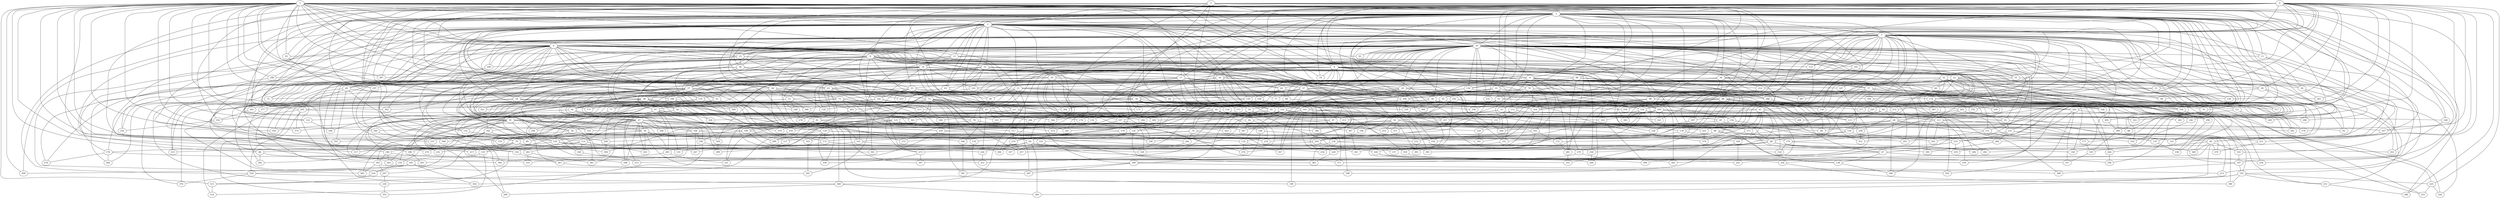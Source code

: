 strict graph "barabasi_albert_graph(400,3)" {
0;
1;
2;
3;
4;
5;
6;
7;
8;
9;
10;
11;
12;
13;
14;
15;
16;
17;
18;
19;
20;
21;
22;
23;
24;
25;
26;
27;
28;
29;
30;
31;
32;
33;
34;
35;
36;
37;
38;
39;
40;
41;
42;
43;
44;
45;
46;
47;
48;
49;
50;
51;
52;
53;
54;
55;
56;
57;
58;
59;
60;
61;
62;
63;
64;
65;
66;
67;
68;
69;
70;
71;
72;
73;
74;
75;
76;
77;
78;
79;
80;
81;
82;
83;
84;
85;
86;
87;
88;
89;
90;
91;
92;
93;
94;
95;
96;
97;
98;
99;
100;
101;
102;
103;
104;
105;
106;
107;
108;
109;
110;
111;
112;
113;
114;
115;
116;
117;
118;
119;
120;
121;
122;
123;
124;
125;
126;
127;
128;
129;
130;
131;
132;
133;
134;
135;
136;
137;
138;
139;
140;
141;
142;
143;
144;
145;
146;
147;
148;
149;
150;
151;
152;
153;
154;
155;
156;
157;
158;
159;
160;
161;
162;
163;
164;
165;
166;
167;
168;
169;
170;
171;
172;
173;
174;
175;
176;
177;
178;
179;
180;
181;
182;
183;
184;
185;
186;
187;
188;
189;
190;
191;
192;
193;
194;
195;
196;
197;
198;
199;
200;
201;
202;
203;
204;
205;
206;
207;
208;
209;
210;
211;
212;
213;
214;
215;
216;
217;
218;
219;
220;
221;
222;
223;
224;
225;
226;
227;
228;
229;
230;
231;
232;
233;
234;
235;
236;
237;
238;
239;
240;
241;
242;
243;
244;
245;
246;
247;
248;
249;
250;
251;
252;
253;
254;
255;
256;
257;
258;
259;
260;
261;
262;
263;
264;
265;
266;
267;
268;
269;
270;
271;
272;
273;
274;
275;
276;
277;
278;
279;
280;
281;
282;
283;
284;
285;
286;
287;
288;
289;
290;
291;
292;
293;
294;
295;
296;
297;
298;
299;
300;
301;
302;
303;
304;
305;
306;
307;
308;
309;
310;
311;
312;
313;
314;
315;
316;
317;
318;
319;
320;
321;
322;
323;
324;
325;
326;
327;
328;
329;
330;
331;
332;
333;
334;
335;
336;
337;
338;
339;
340;
341;
342;
343;
344;
345;
346;
347;
348;
349;
350;
351;
352;
353;
354;
355;
356;
357;
358;
359;
360;
361;
362;
363;
364;
365;
366;
367;
368;
369;
370;
371;
372;
373;
374;
375;
376;
377;
378;
379;
380;
381;
382;
383;
384;
385;
386;
387;
388;
389;
390;
391;
392;
393;
394;
395;
396;
397;
398;
399;
0 -- 3  [is_available=True, prob="0.242141002733"];
0 -- 4  [is_available=True, prob="0.418978652506"];
0 -- 261  [is_available=True, prob="0.223841507406"];
0 -- 6  [is_available=True, prob="0.850738218571"];
0 -- 7  [is_available=True, prob="1.0"];
0 -- 396  [is_available=True, prob="0.635511883139"];
0 -- 146  [is_available=True, prob="0.441374395452"];
0 -- 259  [is_available=True, prob="0.803930631955"];
0 -- 21  [is_available=True, prob="0.0727566080976"];
0 -- 22  [is_available=True, prob="1.0"];
0 -- 33  [is_available=True, prob="1.0"];
0 -- 167  [is_available=True, prob="0.365658066164"];
0 -- 40  [is_available=True, prob="0.746948727767"];
0 -- 297  [is_available=True, prob="0.820365213931"];
0 -- 45  [is_available=True, prob="0.685344961736"];
0 -- 54  [is_available=True, prob="1.0"];
0 -- 58  [is_available=True, prob="0.569425075282"];
0 -- 197  [is_available=True, prob="0.438122305555"];
0 -- 92  [is_available=True, prob="0.292134219117"];
0 -- 351  [is_available=True, prob="1.0"];
0 -- 225  [is_available=True, prob="0.773030067661"];
0 -- 229  [is_available=True, prob="0.459025944605"];
0 -- 230  [is_available=True, prob="0.38133621386"];
0 -- 231  [is_available=True, prob="0.5080223203"];
0 -- 368  [is_available=True, prob="0.0228756069306"];
0 -- 241  [is_available=True, prob="0.17309269711"];
0 -- 115  [is_available=True, prob="1.0"];
0 -- 116  [is_available=True, prob="0.944402755809"];
0 -- 378  [is_available=True, prob="1.0"];
0 -- 380  [is_available=True, prob="0.892021877928"];
0 -- 126  [is_available=True, prob="1.0"];
0 -- 383  [is_available=True, prob="1.0"];
1 -- 3  [is_available=True, prob="1.0"];
1 -- 4  [is_available=True, prob="0.709051399384"];
1 -- 5  [is_available=True, prob="0.525325573797"];
1 -- 6  [is_available=True, prob="1.0"];
1 -- 391  [is_available=True, prob="1.0"];
1 -- 8  [is_available=True, prob="0.923236030581"];
1 -- 9  [is_available=True, prob="1.0"];
1 -- 139  [is_available=True, prob="0.660391490108"];
1 -- 12  [is_available=True, prob="0.374215274235"];
1 -- 260  [is_available=True, prob="1.0"];
1 -- 17  [is_available=True, prob="0.679750573348"];
1 -- 275  [is_available=True, prob="0.0386351271783"];
1 -- 148  [is_available=True, prob="1.0"];
1 -- 23  [is_available=True, prob="1.0"];
1 -- 24  [is_available=True, prob="1.0"];
1 -- 25  [is_available=True, prob="0.930777227237"];
1 -- 26  [is_available=True, prob="0.441909926695"];
1 -- 156  [is_available=True, prob="0.0940378553278"];
1 -- 31  [is_available=True, prob="0.0467803269726"];
1 -- 36  [is_available=True, prob="0.208032547383"];
1 -- 165  [is_available=True, prob="0.787265652619"];
1 -- 38  [is_available=True, prob="0.661517442858"];
1 -- 297  [is_available=True, prob="1.0"];
1 -- 300  [is_available=True, prob="0.901459113601"];
1 -- 304  [is_available=True, prob="0.928527862563"];
1 -- 305  [is_available=True, prob="0.857023216484"];
1 -- 180  [is_available=True, prob="0.134036837008"];
1 -- 313  [is_available=True, prob="1.0"];
1 -- 188  [is_available=True, prob="0.567251696219"];
1 -- 63  [is_available=True, prob="1.0"];
1 -- 396  [is_available=True, prob="0.471043536424"];
1 -- 75  [is_available=True, prob="0.249602928735"];
1 -- 397  [is_available=True, prob="1.0"];
1 -- 209  [is_available=True, prob="1.0"];
1 -- 84  [is_available=True, prob="0.313904215671"];
1 -- 217  [is_available=True, prob="0.510121577925"];
1 -- 91  [is_available=True, prob="0.359235218327"];
1 -- 93  [is_available=True, prob="0.50401796356"];
1 -- 362  [is_available=True, prob="1.0"];
1 -- 239  [is_available=True, prob="1.0"];
1 -- 240  [is_available=True, prob="1.0"];
1 -- 246  [is_available=True, prob="0.809441610889"];
1 -- 375  [is_available=True, prob="1.0"];
1 -- 122  [is_available=True, prob="0.361779138231"];
1 -- 380  [is_available=True, prob="0.834767031455"];
2 -- 98  [is_available=True, prob="0.317987460264"];
2 -- 3  [is_available=True, prob="0.50777635661"];
2 -- 5  [is_available=True, prob="1.0"];
2 -- 73  [is_available=True, prob="0.765193525819"];
2 -- 10  [is_available=True, prob="1.0"];
2 -- 332  [is_available=True, prob="0.546938503809"];
2 -- 173  [is_available=True, prob="1.0"];
2 -- 46  [is_available=True, prob="0.917424763184"];
2 -- 237  [is_available=True, prob="0.625455570653"];
2 -- 117  [is_available=True, prob="0.359011790171"];
2 -- 349  [is_available=True, prob="1.0"];
2 -- 93  [is_available=True, prob="1.0"];
2 -- 318  [is_available=True, prob="0.577467014607"];
2 -- 69  [is_available=True, prob="0.798463206978"];
3 -- 4  [is_available=True, prob="0.552697695404"];
3 -- 5  [is_available=True, prob="0.982005737667"];
3 -- 7  [is_available=True, prob="1.0"];
3 -- 8  [is_available=True, prob="0.913554901946"];
3 -- 137  [is_available=True, prob="1.0"];
3 -- 10  [is_available=True, prob="0.953776461974"];
3 -- 11  [is_available=True, prob="0.29826414969"];
3 -- 258  [is_available=True, prob="0.137564169433"];
3 -- 256  [is_available=True, prob="0.0834999429051"];
3 -- 17  [is_available=True, prob="0.826414549076"];
3 -- 19  [is_available=True, prob="0.000631910551147"];
3 -- 20  [is_available=True, prob="0.952760160136"];
3 -- 21  [is_available=True, prob="0.517308980847"];
3 -- 25  [is_available=True, prob="0.255225526421"];
3 -- 133  [is_available=True, prob="0.0699672702124"];
3 -- 32  [is_available=True, prob="1.0"];
3 -- 33  [is_available=True, prob="0.873209113059"];
3 -- 34  [is_available=True, prob="0.33238801933"];
3 -- 36  [is_available=True, prob="0.241615124391"];
3 -- 295  [is_available=True, prob="1.0"];
3 -- 39  [is_available=True, prob="0.970852504709"];
3 -- 129  [is_available=True, prob="0.673364280864"];
3 -- 43  [is_available=True, prob="0.379830151197"];
3 -- 48  [is_available=True, prob="0.594534985312"];
3 -- 128  [is_available=True, prob="1.0"];
3 -- 52  [is_available=True, prob="1.0"];
3 -- 53  [is_available=True, prob="0.831305622691"];
3 -- 185  [is_available=True, prob="1.0"];
3 -- 59  [is_available=True, prob="0.125299982271"];
3 -- 189  [is_available=True, prob="0.925135305501"];
3 -- 394  [is_available=True, prob="0.894407243764"];
3 -- 191  [is_available=True, prob="0.633199641622"];
3 -- 195  [is_available=True, prob="0.387209433954"];
3 -- 70  [is_available=True, prob="0.332080768219"];
3 -- 330  [is_available=True, prob="0.661426019318"];
3 -- 205  [is_available=True, prob="0.958325980281"];
3 -- 78  [is_available=True, prob="0.463811478049"];
3 -- 209  [is_available=True, prob="1.0"];
3 -- 210  [is_available=True, prob="0.586697826543"];
3 -- 249  [is_available=True, prob="0.109993297019"];
3 -- 96  [is_available=True, prob="0.722155204997"];
3 -- 101  [is_available=True, prob="0.706142967362"];
3 -- 358  [is_available=True, prob="0.874587485706"];
3 -- 234  [is_available=True, prob="1.0"];
3 -- 167  [is_available=True, prob="0.136745929333"];
3 -- 365  [is_available=True, prob="0.586466034162"];
3 -- 239  [is_available=True, prob="0.347594412392"];
3 -- 147  [is_available=True, prob="0.369314420938"];
3 -- 372  [is_available=True, prob="0.0540737040724"];
3 -- 245  [is_available=True, prob="0.963833857471"];
3 -- 120  [is_available=True, prob="0.564335047032"];
3 -- 148  [is_available=True, prob="1.0"];
3 -- 122  [is_available=True, prob="0.403042589242"];
4 -- 290  [is_available=True, prob="1.0"];
4 -- 100  [is_available=True, prob="0.882494989782"];
4 -- 70  [is_available=True, prob="0.50500705833"];
4 -- 71  [is_available=True, prob="0.248473726653"];
4 -- 64  [is_available=True, prob="1.0"];
4 -- 9  [is_available=True, prob="1.0"];
4 -- 331  [is_available=True, prob="1.0"];
4 -- 111  [is_available=True, prob="0.890012131214"];
4 -- 49  [is_available=True, prob="0.491516587984"];
4 -- 19  [is_available=True, prob="1.0"];
4 -- 158  [is_available=True, prob="1.0"];
4 -- 55  [is_available=True, prob="0.552855501091"];
4 -- 56  [is_available=True, prob="0.729977476086"];
4 -- 104  [is_available=True, prob="1.0"];
4 -- 168  [is_available=True, prob="1.0"];
4 -- 281  [is_available=True, prob="0.0222792677426"];
4 -- 137  [is_available=True, prob="0.911550362263"];
4 -- 309  [is_available=True, prob="0.864750319284"];
5 -- 6  [is_available=True, prob="0.195057139085"];
5 -- 7  [is_available=True, prob="0.790505814339"];
5 -- 8  [is_available=True, prob="0.296392099084"];
5 -- 9  [is_available=True, prob="0.91724338353"];
5 -- 11  [is_available=True, prob="0.544417773148"];
5 -- 12  [is_available=True, prob="0.499594684103"];
5 -- 13  [is_available=True, prob="0.524660355753"];
5 -- 14  [is_available=True, prob="0.0999548712443"];
5 -- 15  [is_available=True, prob="1.0"];
5 -- 16  [is_available=True, prob="0.0507277993871"];
5 -- 18  [is_available=True, prob="0.0532578109523"];
5 -- 19  [is_available=True, prob="0.399591917186"];
5 -- 20  [is_available=True, prob="0.383003461948"];
5 -- 277  [is_available=True, prob="1.0"];
5 -- 150  [is_available=True, prob="0.345592475611"];
5 -- 23  [is_available=True, prob="1.0"];
5 -- 397  [is_available=True, prob="1.0"];
5 -- 153  [is_available=True, prob="1.0"];
5 -- 26  [is_available=True, prob="1.0"];
5 -- 29  [is_available=True, prob="0.636724142613"];
5 -- 32  [is_available=True, prob="0.742682733122"];
5 -- 161  [is_available=True, prob="1.0"];
5 -- 134  [is_available=True, prob="0.13226146304"];
5 -- 43  [is_available=True, prob="1.0"];
5 -- 45  [is_available=True, prob="1.0"];
5 -- 157  [is_available=True, prob="0.23387549421"];
5 -- 136  [is_available=True, prob="0.78349186076"];
5 -- 311  [is_available=True, prob="1.0"];
5 -- 151  [is_available=True, prob="0.219732855749"];
5 -- 63  [is_available=True, prob="0.549353608868"];
5 -- 66  [is_available=True, prob="0.80703390107"];
5 -- 72  [is_available=True, prob="0.292940821761"];
5 -- 79  [is_available=True, prob="0.965047110648"];
5 -- 227  [is_available=True, prob="0.437028247812"];
5 -- 142  [is_available=True, prob="1.0"];
5 -- 214  [is_available=True, prob="0.294824492408"];
5 -- 344  [is_available=True, prob="0.26172739045"];
5 -- 96  [is_available=True, prob="0.11713077979"];
5 -- 263  [is_available=True, prob="0.17464024697"];
5 -- 99  [is_available=True, prob="0.425429880188"];
5 -- 188  [is_available=True, prob="1.0"];
5 -- 235  [is_available=True, prob="1.0"];
5 -- 274  [is_available=True, prob="1.0"];
5 -- 367  [is_available=True, prob="0.518353989518"];
5 -- 373  [is_available=True, prob="0.624259223241"];
5 -- 118  [is_available=True, prob="0.600790496932"];
5 -- 377  [is_available=True, prob="1.0"];
6 -- 13  [is_available=True, prob="0.355254018866"];
6 -- 14  [is_available=True, prob="1.0"];
6 -- 15  [is_available=True, prob="1.0"];
6 -- 18  [is_available=True, prob="0.83089161905"];
6 -- 20  [is_available=True, prob="1.0"];
6 -- 152  [is_available=True, prob="0.508589518887"];
6 -- 158  [is_available=True, prob="1.0"];
6 -- 162  [is_available=True, prob="1.0"];
6 -- 47  [is_available=True, prob="0.1603469728"];
6 -- 176  [is_available=True, prob="1.0"];
6 -- 185  [is_available=True, prob="0.303667917241"];
6 -- 193  [is_available=True, prob="0.110126153302"];
6 -- 72  [is_available=True, prob="0.502134623546"];
6 -- 73  [is_available=True, prob="0.754509079649"];
6 -- 334  [is_available=True, prob="1.0"];
6 -- 208  [is_available=True, prob="0.473656796419"];
6 -- 87  [is_available=True, prob="0.783281619069"];
6 -- 350  [is_available=True, prob="0.952760978153"];
6 -- 95  [is_available=True, prob="0.783634153589"];
6 -- 104  [is_available=True, prob="0.47602479358"];
6 -- 364  [is_available=True, prob="0.830338986182"];
6 -- 366  [is_available=True, prob="0.406139549889"];
6 -- 113  [is_available=True, prob="0.197656685677"];
6 -- 117  [is_available=True, prob="1.0"];
6 -- 118  [is_available=True, prob="1.0"];
6 -- 276  [is_available=True, prob="0.783775432045"];
6 -- 250  [is_available=True, prob="0.33145315954"];
6 -- 125  [is_available=True, prob="0.231488694142"];
6 -- 127  [is_available=True, prob="0.0463152297391"];
7 -- 385  [is_available=True, prob="0.593882162509"];
7 -- 135  [is_available=True, prob="0.994468897192"];
7 -- 10  [is_available=True, prob="0.35633534126"];
7 -- 144  [is_available=True, prob="0.101282484954"];
7 -- 145  [is_available=True, prob="1.0"];
7 -- 147  [is_available=True, prob="1.0"];
7 -- 276  [is_available=True, prob="0.681060382179"];
7 -- 277  [is_available=True, prob="0.189701632428"];
7 -- 150  [is_available=True, prob="0.425394961259"];
7 -- 28  [is_available=True, prob="0.82341815226"];
7 -- 32  [is_available=True, prob="0.136333620713"];
7 -- 35  [is_available=True, prob="0.923046229089"];
7 -- 36  [is_available=True, prob="0.707547697422"];
7 -- 39  [is_available=True, prob="0.175010611061"];
7 -- 263  [is_available=True, prob="1.0"];
7 -- 174  [is_available=True, prob="0.560381229974"];
7 -- 176  [is_available=True, prob="0.567996194725"];
7 -- 54  [is_available=True, prob="0.44054304329"];
7 -- 55  [is_available=True, prob="0.296131961753"];
7 -- 58  [is_available=True, prob="0.322352713854"];
7 -- 316  [is_available=True, prob="0.809840104968"];
7 -- 61  [is_available=True, prob="1.0"];
7 -- 322  [is_available=True, prob="1.0"];
7 -- 68  [is_available=True, prob="0.597478739324"];
7 -- 76  [is_available=True, prob="0.324914733648"];
7 -- 208  [is_available=True, prob="1.0"];
7 -- 213  [is_available=True, prob="0.061997643818"];
7 -- 214  [is_available=True, prob="0.496450877936"];
7 -- 95  [is_available=True, prob="0.00121171521475"];
7 -- 96  [is_available=True, prob="0.189093776019"];
7 -- 362  [is_available=True, prob="0.366633853169"];
7 -- 295  [is_available=True, prob="0.256561908275"];
7 -- 109  [is_available=True, prob="0.624884019861"];
7 -- 110  [is_available=True, prob="1.0"];
7 -- 242  [is_available=True, prob="0.392561587363"];
7 -- 115  [is_available=True, prob="0.0365892106233"];
7 -- 123  [is_available=True, prob="0.754149517679"];
7 -- 126  [is_available=True, prob="0.581598859739"];
8 -- 15  [is_available=True, prob="0.479295957704"];
8 -- 22  [is_available=True, prob="0.332399957297"];
8 -- 27  [is_available=True, prob="0.15671780722"];
8 -- 160  [is_available=True, prob="0.233519240271"];
8 -- 49  [is_available=True, prob="0.241925312998"];
8 -- 51  [is_available=True, prob="0.359142921638"];
8 -- 181  [is_available=True, prob="0.977046929387"];
8 -- 315  [is_available=True, prob="0.918604947496"];
8 -- 62  [is_available=True, prob="0.231532952263"];
8 -- 321  [is_available=True, prob="0.517296404579"];
8 -- 66  [is_available=True, prob="1.0"];
8 -- 70  [is_available=True, prob="0.185079561279"];
8 -- 200  [is_available=True, prob="0.186571286619"];
8 -- 288  [is_available=True, prob="1.0"];
8 -- 211  [is_available=True, prob="1.0"];
8 -- 356  [is_available=True, prob="0.749412575166"];
8 -- 106  [is_available=True, prob="0.342993981271"];
8 -- 364  [is_available=True, prob="1.0"];
8 -- 376  [is_available=True, prob="0.618602663064"];
8 -- 383  [is_available=True, prob="0.178848391962"];
9 -- 12  [is_available=True, prob="0.212498051036"];
9 -- 147  [is_available=True, prob="0.0952429109155"];
9 -- 281  [is_available=True, prob="0.563079920197"];
9 -- 47  [is_available=True, prob="0.885379942763"];
9 -- 30  [is_available=True, prob="0.676696469075"];
9 -- 33  [is_available=True, prob="0.308998799839"];
9 -- 39  [is_available=True, prob="0.075043805763"];
9 -- 43  [is_available=True, prob="0.416894128716"];
9 -- 302  [is_available=True, prob="1.0"];
9 -- 175  [is_available=True, prob="1.0"];
9 -- 309  [is_available=True, prob="1.0"];
9 -- 310  [is_available=True, prob="0.00856337126591"];
9 -- 58  [is_available=True, prob="1.0"];
9 -- 60  [is_available=True, prob="1.0"];
9 -- 63  [is_available=True, prob="0.454203585522"];
9 -- 321  [is_available=True, prob="1.0"];
9 -- 68  [is_available=True, prob="0.539686489213"];
9 -- 204  [is_available=True, prob="0.309378716497"];
9 -- 76  [is_available=True, prob="0.701141195161"];
9 -- 85  [is_available=True, prob="0.34290304582"];
9 -- 88  [is_available=True, prob="1.0"];
9 -- 223  [is_available=True, prob="1.0"];
9 -- 103  [is_available=True, prob="1.0"];
9 -- 109  [is_available=True, prob="0.609569414172"];
9 -- 366  [is_available=True, prob="0.220611179987"];
9 -- 251  [is_available=True, prob="1.0"];
10 -- 11  [is_available=True, prob="0.366315061982"];
10 -- 268  [is_available=True, prob="0.831030583899"];
10 -- 13  [is_available=True, prob="1.0"];
10 -- 16  [is_available=True, prob="0.791331088561"];
10 -- 145  [is_available=True, prob="0.479725512153"];
10 -- 22  [is_available=True, prob="0.404936929302"];
10 -- 23  [is_available=True, prob="0.534788439406"];
10 -- 24  [is_available=True, prob="0.887448431365"];
10 -- 26  [is_available=True, prob="0.824709674135"];
10 -- 28  [is_available=True, prob="0.264457204063"];
10 -- 282  [is_available=True, prob="0.139727585622"];
10 -- 30  [is_available=True, prob="0.726554184953"];
10 -- 288  [is_available=True, prob="1.0"];
10 -- 34  [is_available=True, prob="0.291843625127"];
10 -- 37  [is_available=True, prob="0.570008372868"];
10 -- 294  [is_available=True, prob="0.891585873155"];
10 -- 41  [is_available=True, prob="0.610831062432"];
10 -- 44  [is_available=True, prob="0.259325205132"];
10 -- 174  [is_available=True, prob="0.490259392477"];
10 -- 50  [is_available=True, prob="0.50208662479"];
10 -- 308  [is_available=True, prob="1.0"];
10 -- 55  [is_available=True, prob="1.0"];
10 -- 57  [is_available=True, prob="0.960788615868"];
10 -- 317  [is_available=True, prob="0.592669556438"];
10 -- 62  [is_available=True, prob="0.856300901903"];
10 -- 194  [is_available=True, prob="0.601472757019"];
10 -- 67  [is_available=True, prob="1.0"];
10 -- 69  [is_available=True, prob="1.0"];
10 -- 130  [is_available=True, prob="0.406670590294"];
10 -- 205  [is_available=True, prob="0.940194237174"];
10 -- 78  [is_available=True, prob="0.237077268556"];
10 -- 141  [is_available=True, prob="1.0"];
10 -- 81  [is_available=True, prob="0.800718018734"];
10 -- 156  [is_available=True, prob="0.427738889619"];
10 -- 83  [is_available=True, prob="0.924911125105"];
10 -- 340  [is_available=True, prob="1.0"];
10 -- 343  [is_available=True, prob="1.0"];
10 -- 88  [is_available=True, prob="0.96279379537"];
10 -- 90  [is_available=True, prob="0.549048116459"];
10 -- 93  [is_available=True, prob="0.155922670943"];
10 -- 95  [is_available=True, prob="0.409082594205"];
10 -- 99  [is_available=True, prob="0.938378168452"];
10 -- 357  [is_available=True, prob="0.257909047217"];
10 -- 231  [is_available=True, prob="1.0"];
10 -- 107  [is_available=True, prob="1.0"];
10 -- 243  [is_available=True, prob="0.831970256949"];
10 -- 190  [is_available=True, prob="0.426504614937"];
10 -- 169  [is_available=True, prob="1.0"];
10 -- 121  [is_available=True, prob="0.664285614989"];
10 -- 382  [is_available=True, prob="0.698403701125"];
11 -- 82  [is_available=True, prob="1.0"];
11 -- 102  [is_available=True, prob="1.0"];
12 -- 72  [is_available=True, prob="0.0657914472963"];
12 -- 45  [is_available=True, prob="0.56632809293"];
12 -- 317  [is_available=True, prob="1.0"];
12 -- 273  [is_available=True, prob="0.0554455027117"];
12 -- 393  [is_available=True, prob="0.172492238432"];
12 -- 345  [is_available=True, prob="0.726269109088"];
12 -- 346  [is_available=True, prob="0.808139707404"];
12 -- 285  [is_available=True, prob="1.0"];
13 -- 44  [is_available=True, prob="0.321716884066"];
13 -- 14  [is_available=True, prob="0.118057592077"];
13 -- 145  [is_available=True, prob="0.505226442081"];
13 -- 115  [is_available=True, prob="1.0"];
13 -- 56  [is_available=True, prob="0.858570607504"];
14 -- 142  [is_available=True, prob="1.0"];
14 -- 143  [is_available=True, prob="0.911527700918"];
14 -- 17  [is_available=True, prob="1.0"];
14 -- 30  [is_available=True, prob="0.0728458793206"];
14 -- 31  [is_available=True, prob="0.702276615794"];
14 -- 164  [is_available=True, prob="0.161903284588"];
14 -- 37  [is_available=True, prob="0.273431111599"];
14 -- 42  [is_available=True, prob="1.0"];
14 -- 49  [is_available=True, prob="0.352916624812"];
14 -- 57  [is_available=True, prob="0.502170541829"];
14 -- 316  [is_available=True, prob="0.309728631926"];
14 -- 189  [is_available=True, prob="0.424626884542"];
14 -- 65  [is_available=True, prob="1.0"];
14 -- 204  [is_available=True, prob="0.821170856835"];
14 -- 215  [is_available=True, prob="0.281907867418"];
14 -- 222  [is_available=True, prob="1.0"];
14 -- 236  [is_available=True, prob="0.804502713226"];
14 -- 112  [is_available=True, prob="1.0"];
14 -- 120  [is_available=True, prob="0.75490314916"];
15 -- 98  [is_available=True, prob="1.0"];
15 -- 75  [is_available=True, prob="0.859959838024"];
15 -- 143  [is_available=True, prob="0.830475605325"];
15 -- 16  [is_available=True, prob="1.0"];
15 -- 177  [is_available=True, prob="0.268414652247"];
15 -- 114  [is_available=True, prob="1.0"];
15 -- 308  [is_available=True, prob="0.319291051727"];
15 -- 374  [is_available=True, prob="0.209292521141"];
15 -- 248  [is_available=True, prob="1.0"];
15 -- 280  [is_available=True, prob="0.44090306174"];
16 -- 97  [is_available=True, prob="0.836440258315"];
16 -- 310  [is_available=True, prob="0.981923114799"];
16 -- 71  [is_available=True, prob="0.931028494691"];
16 -- 161  [is_available=True, prob="0.510051706819"];
16 -- 199  [is_available=True, prob="1.0"];
16 -- 378  [is_available=True, prob="0.832560583072"];
16 -- 85  [is_available=True, prob="1.0"];
16 -- 278  [is_available=True, prob="0.460215944223"];
16 -- 87  [is_available=True, prob="0.974801085742"];
16 -- 25  [is_available=True, prob="0.843563352567"];
16 -- 186  [is_available=True, prob="0.00447197608992"];
16 -- 170  [is_available=True, prob="0.283330851646"];
17 -- 160  [is_available=True, prob="0.583051562963"];
17 -- 197  [is_available=True, prob="0.24353483754"];
17 -- 134  [is_available=True, prob="0.130963624575"];
17 -- 65  [is_available=True, prob="1.0"];
17 -- 103  [is_available=True, prob="1.0"];
17 -- 46  [is_available=True, prob="0.335655253584"];
17 -- 387  [is_available=True, prob="0.852049477586"];
17 -- 77  [is_available=True, prob="0.740533496991"];
17 -- 59  [is_available=True, prob="0.856934939823"];
17 -- 18  [is_available=True, prob="0.671482336572"];
17 -- 107  [is_available=True, prob="0.0620959595687"];
17 -- 84  [is_available=True, prob="0.740557028978"];
17 -- 21  [is_available=True, prob="0.576239965255"];
17 -- 238  [is_available=True, prob="0.844477112852"];
17 -- 216  [is_available=True, prob="0.636864628222"];
17 -- 371  [is_available=True, prob="0.397188466022"];
17 -- 27  [is_available=True, prob="0.124357052493"];
17 -- 195  [is_available=True, prob="0.703027492483"];
18 -- 361  [is_available=True, prob="0.32999712708"];
18 -- 171  [is_available=True, prob="0.203286240056"];
18 -- 44  [is_available=True, prob="0.885380683281"];
18 -- 183  [is_available=True, prob="0.854025564572"];
18 -- 166  [is_available=True, prob="1.0"];
20 -- 64  [is_available=True, prob="0.280860475034"];
20 -- 320  [is_available=True, prob="0.24555487506"];
20 -- 136  [is_available=True, prob="1.0"];
20 -- 349  [is_available=True, prob="0.0372554761353"];
20 -- 50  [is_available=True, prob="0.335755212521"];
20 -- 27  [is_available=True, prob="1.0"];
20 -- 284  [is_available=True, prob="0.606864274303"];
20 -- 253  [is_available=True, prob="1.0"];
21 -- 286  [is_available=True, prob="0.0268906884762"];
21 -- 35  [is_available=True, prob="0.631693679355"];
22 -- 130  [is_available=True, prob="1.0"];
22 -- 35  [is_available=True, prob="0.680707244226"];
22 -- 41  [is_available=True, prob="0.868771891919"];
22 -- 322  [is_available=True, prob="0.961876682182"];
22 -- 238  [is_available=True, prob="0.872465880595"];
22 -- 369  [is_available=True, prob="0.246428847382"];
22 -- 82  [is_available=True, prob="0.751556238669"];
22 -- 387  [is_available=True, prob="0.482089736368"];
22 -- 24  [is_available=True, prob="0.181995658189"];
22 -- 60  [is_available=True, prob="0.429949525834"];
22 -- 29  [is_available=True, prob="1.0"];
23 -- 192  [is_available=True, prob="0.481067320089"];
23 -- 34  [is_available=True, prob="1.0"];
23 -- 257  [is_available=True, prob="0.503233634545"];
23 -- 40  [is_available=True, prob="1.0"];
23 -- 208  [is_available=True, prob="0.316771933698"];
23 -- 91  [is_available=True, prob="0.752046247268"];
24 -- 278  [is_available=True, prob="0.647898995232"];
24 -- 161  [is_available=True, prob="1.0"];
24 -- 46  [is_available=True, prob="0.625250063054"];
24 -- 367  [is_available=True, prob="0.431307662564"];
24 -- 241  [is_available=True, prob="0.130123656131"];
24 -- 372  [is_available=True, prob="0.953518306926"];
24 -- 373  [is_available=True, prob="0.828786573642"];
24 -- 377  [is_available=True, prob="0.443542532797"];
24 -- 255  [is_available=True, prob="0.861877379157"];
25 -- 228  [is_available=True, prob="0.607421393403"];
25 -- 105  [is_available=True, prob="1.0"];
25 -- 301  [is_available=True, prob="0.799996990369"];
25 -- 142  [is_available=True, prob="0.37896916656"];
25 -- 174  [is_available=True, prob="1.0"];
25 -- 73  [is_available=True, prob="1.0"];
25 -- 61  [is_available=True, prob="0.790308743306"];
26 -- 230  [is_available=True, prob="1.0"];
26 -- 169  [is_available=True, prob="0.605534774007"];
26 -- 51  [is_available=True, prob="1.0"];
26 -- 233  [is_available=True, prob="0.140256132417"];
26 -- 202  [is_available=True, prob="0.315294965797"];
26 -- 347  [is_available=True, prob="0.711617340957"];
26 -- 42  [is_available=True, prob="0.894977164253"];
27 -- 128  [is_available=True, prob="1.0"];
27 -- 193  [is_available=True, prob="0.880620642107"];
27 -- 262  [is_available=True, prob="0.603841245123"];
27 -- 139  [is_available=True, prob="0.306784128975"];
27 -- 182  [is_available=True, prob="1.0"];
27 -- 38  [is_available=True, prob="0.87835435158"];
27 -- 201  [is_available=True, prob="0.457984784246"];
27 -- 75  [is_available=True, prob="0.962620895281"];
27 -- 389  [is_available=True, prob="1.0"];
27 -- 79  [is_available=True, prob="0.396790251376"];
27 -- 307  [is_available=True, prob="0.331730654673"];
27 -- 86  [is_available=True, prob="0.514498186408"];
27 -- 319  [is_available=True, prob="0.744924318136"];
27 -- 28  [is_available=True, prob="0.766075214846"];
27 -- 232  [is_available=True, prob="0.322678760407"];
27 -- 31  [is_available=True, prob="1.0"];
28 -- 40  [is_available=True, prob="1.0"];
28 -- 298  [is_available=True, prob="0.387270347551"];
28 -- 264  [is_available=True, prob="0.697929036079"];
28 -- 370  [is_available=True, prob="0.0150872731245"];
28 -- 275  [is_available=True, prob="0.152085163669"];
28 -- 29  [is_available=True, prob="0.645616371057"];
29 -- 328  [is_available=True, prob="0.825588298776"];
29 -- 41  [is_available=True, prob="0.782987910872"];
29 -- 107  [is_available=True, prob="0.29339479318"];
29 -- 204  [is_available=True, prob="0.957382003213"];
29 -- 111  [is_available=True, prob="0.681029081748"];
29 -- 154  [is_available=True, prob="1.0"];
29 -- 91  [is_available=True, prob="0.574682389364"];
30 -- 100  [is_available=True, prob="0.811776811152"];
30 -- 102  [is_available=True, prob="0.246303899304"];
30 -- 173  [is_available=True, prob="0.612889249691"];
30 -- 175  [is_available=True, prob="0.405145598893"];
30 -- 398  [is_available=True, prob="0.410180919735"];
30 -- 265  [is_available=True, prob="0.557546140882"];
30 -- 154  [is_available=True, prob="1.0"];
30 -- 219  [is_available=True, prob="1.0"];
31 -- 198  [is_available=True, prob="0.72095492101"];
31 -- 268  [is_available=True, prob="1.0"];
31 -- 42  [is_available=True, prob="0.608035228476"];
31 -- 140  [is_available=True, prob="0.38884798137"];
32 -- 320  [is_available=True, prob="0.229920710951"];
32 -- 65  [is_available=True, prob="0.586740020655"];
32 -- 386  [is_available=True, prob="0.92686472748"];
32 -- 37  [is_available=True, prob="0.6132028418"];
32 -- 110  [is_available=True, prob="0.760987678712"];
32 -- 367  [is_available=True, prob="0.857689839498"];
32 -- 48  [is_available=True, prob="0.106026980933"];
32 -- 206  [is_available=True, prob="0.353979280997"];
32 -- 151  [is_available=True, prob="0.892082872665"];
32 -- 121  [is_available=True, prob="0.459254550595"];
32 -- 60  [is_available=True, prob="0.376538795069"];
32 -- 350  [is_available=True, prob="1.0"];
33 -- 66  [is_available=True, prob="0.540707624635"];
33 -- 231  [is_available=True, prob="0.124766313018"];
33 -- 264  [is_available=True, prob="0.603544554462"];
33 -- 106  [is_available=True, prob="0.712264954028"];
33 -- 179  [is_available=True, prob="0.235489806241"];
33 -- 52  [is_available=True, prob="0.017330229293"];
33 -- 53  [is_available=True, prob="1.0"];
33 -- 266  [is_available=True, prob="1.0"];
33 -- 245  [is_available=True, prob="1.0"];
34 -- 192  [is_available=True, prob="0.106012352237"];
34 -- 97  [is_available=True, prob="0.140056591757"];
34 -- 98  [is_available=True, prob="1.0"];
34 -- 105  [is_available=True, prob="0.20529254707"];
34 -- 397  [is_available=True, prob="0.466109667357"];
34 -- 110  [is_available=True, prob="0.537807166701"];
34 -- 83  [is_available=True, prob="0.404861596849"];
34 -- 188  [is_available=True, prob="0.253305734581"];
35 -- 67  [is_available=True, prob="0.308905341409"];
35 -- 132  [is_available=True, prob="0.0537939201364"];
35 -- 74  [is_available=True, prob="0.948525912049"];
35 -- 76  [is_available=True, prob="1.0"];
35 -- 205  [is_available=True, prob="0.88525232289"];
35 -- 48  [is_available=True, prob="0.871988734134"];
35 -- 339  [is_available=True, prob="1.0"];
35 -- 251  [is_available=True, prob="0.617639590544"];
35 -- 59  [is_available=True, prob="1.0"];
35 -- 202  [is_available=True, prob="0.390249741908"];
35 -- 350  [is_available=True, prob="0.127617624792"];
36 -- 354  [is_available=True, prob="0.115256974369"];
36 -- 326  [is_available=True, prob="1.0"];
36 -- 269  [is_available=True, prob="1.0"];
36 -- 143  [is_available=True, prob="0.321909441913"];
36 -- 52  [is_available=True, prob="1.0"];
36 -- 57  [is_available=True, prob="0.21391183424"];
36 -- 284  [is_available=True, prob="0.169194577766"];
36 -- 61  [is_available=True, prob="0.866016810857"];
37 -- 38  [is_available=True, prob="0.364713978999"];
37 -- 139  [is_available=True, prob="0.474997206292"];
37 -- 300  [is_available=True, prob="0.543172295803"];
37 -- 173  [is_available=True, prob="0.767259349777"];
37 -- 207  [is_available=True, prob="1.0"];
37 -- 338  [is_available=True, prob="0.257458763865"];
37 -- 211  [is_available=True, prob="0.0505494705901"];
37 -- 220  [is_available=True, prob="0.196794172869"];
37 -- 126  [is_available=True, prob="0.655568122396"];
38 -- 386  [is_available=True, prob="0.374324293401"];
38 -- 323  [is_available=True, prob="0.735903270724"];
38 -- 289  [is_available=True, prob="1.0"];
38 -- 306  [is_available=True, prob="0.114908213941"];
38 -- 308  [is_available=True, prob="1.0"];
38 -- 314  [is_available=True, prob="0.140257325105"];
39 -- 261  [is_available=True, prob="1.0"];
39 -- 286  [is_available=True, prob="0.0373265466384"];
40 -- 181  [is_available=True, prob="0.893521888775"];
40 -- 244  [is_available=True, prob="0.286678367544"];
40 -- 168  [is_available=True, prob="0.347307575828"];
40 -- 265  [is_available=True, prob="0.612092126179"];
40 -- 74  [is_available=True, prob="0.110061647702"];
40 -- 306  [is_available=True, prob="0.0518534137876"];
40 -- 80  [is_available=True, prob="0.137634908214"];
40 -- 274  [is_available=True, prob="0.828146555286"];
40 -- 212  [is_available=True, prob="0.76907422891"];
40 -- 85  [is_available=True, prob="1.0"];
40 -- 184  [is_available=True, prob="1.0"];
40 -- 89  [is_available=True, prob="0.23751327063"];
40 -- 286  [is_available=True, prob="0.00636757012517"];
40 -- 149  [is_available=True, prob="0.995782192777"];
41 -- 118  [is_available=True, prob="0.37433853976"];
41 -- 88  [is_available=True, prob="1.0"];
41 -- 123  [is_available=True, prob="0.249273369694"];
42 -- 196  [is_available=True, prob="0.424511996281"];
42 -- 47  [is_available=True, prob="1.0"];
42 -- 122  [is_available=True, prob="1.0"];
42 -- 382  [is_available=True, prob="1.0"];
43 -- 94  [is_available=True, prob="0.771762269648"];
43 -- 51  [is_available=True, prob="0.322790610289"];
44 -- 312  [is_available=True, prob="0.875267985824"];
44 -- 78  [is_available=True, prob="1.0"];
46 -- 225  [is_available=True, prob="0.306278809859"];
46 -- 355  [is_available=True, prob="1.0"];
46 -- 164  [is_available=True, prob="0.558910730928"];
46 -- 263  [is_available=True, prob="0.907336712758"];
46 -- 258  [is_available=True, prob="1.0"];
46 -- 80  [is_available=True, prob="0.989055241502"];
46 -- 53  [is_available=True, prob="0.000440491539172"];
46 -- 150  [is_available=True, prob="0.3270937297"];
46 -- 218  [is_available=True, prob="0.603519458039"];
46 -- 277  [is_available=True, prob="1.0"];
47 -- 129  [is_available=True, prob="0.631335242568"];
47 -- 290  [is_available=True, prob="0.149214428282"];
47 -- 325  [is_available=True, prob="1.0"];
47 -- 103  [is_available=True, prob="0.484143815784"];
47 -- 108  [is_available=True, prob="0.3711828176"];
47 -- 306  [is_available=True, prob="0.898436939322"];
47 -- 50  [is_available=True, prob="0.841828909725"];
47 -- 117  [is_available=True, prob="0.558514877574"];
47 -- 375  [is_available=True, prob="1.0"];
47 -- 56  [is_available=True, prob="0.200448719876"];
47 -- 348  [is_available=True, prob="0.500296856083"];
47 -- 222  [is_available=True, prob="1.0"];
48 -- 69  [is_available=True, prob="0.12049110491"];
48 -- 113  [is_available=True, prob="0.288301911772"];
48 -- 81  [is_available=True, prob="0.931514560777"];
48 -- 146  [is_available=True, prob="1.0"];
48 -- 148  [is_available=True, prob="0.56855272301"];
48 -- 54  [is_available=True, prob="0.164572317202"];
49 -- 391  [is_available=True, prob="0.83654256465"];
49 -- 140  [is_available=True, prob="0.799057663782"];
49 -- 215  [is_available=True, prob="0.196773084751"];
49 -- 152  [is_available=True, prob="0.450071054063"];
49 -- 189  [is_available=True, prob="0.0442470705134"];
50 -- 391  [is_available=True, prob="1.0"];
50 -- 233  [is_available=True, prob="0.0943182558768"];
50 -- 79  [is_available=True, prob="0.878111733425"];
50 -- 159  [is_available=True, prob="0.586628196213"];
51 -- 386  [is_available=True, prob="0.523749088031"];
51 -- 295  [is_available=True, prob="0.655396605124"];
51 -- 77  [is_available=True, prob="0.812027681964"];
51 -- 248  [is_available=True, prob="0.703452714095"];
52 -- 128  [is_available=True, prob="0.711482993777"];
52 -- 256  [is_available=True, prob="0.622000131645"];
52 -- 247  [is_available=True, prob="0.0639576764243"];
52 -- 315  [is_available=True, prob="0.13757529407"];
52 -- 92  [is_available=True, prob="0.0625883585725"];
52 -- 190  [is_available=True, prob="0.324253507495"];
53 -- 170  [is_available=True, prob="0.761383769316"];
53 -- 111  [is_available=True, prob="0.934732998513"];
53 -- 366  [is_available=True, prob="0.713398641101"];
53 -- 153  [is_available=True, prob="1.0"];
53 -- 94  [is_available=True, prob="0.988369384018"];
54 -- 196  [is_available=True, prob="0.106337668632"];
54 -- 74  [is_available=True, prob="1.0"];
54 -- 302  [is_available=True, prob="0.421062190718"];
54 -- 303  [is_available=True, prob="1.0"];
54 -- 307  [is_available=True, prob="0.0270810659093"];
54 -- 213  [is_available=True, prob="0.179936961461"];
54 -- 246  [is_available=True, prob="0.0765036649553"];
54 -- 311  [is_available=True, prob="0.245715737232"];
54 -- 378  [is_available=True, prob="0.731232245725"];
54 -- 155  [is_available=True, prob="0.933838437224"];
54 -- 253  [is_available=True, prob="0.387338713959"];
54 -- 62  [is_available=True, prob="1.0"];
54 -- 127  [is_available=True, prob="1.0"];
55 -- 187  [is_available=True, prob="0.629765972589"];
55 -- 162  [is_available=True, prob="0.847391447406"];
56 -- 64  [is_available=True, prob="0.534647943442"];
56 -- 99  [is_available=True, prob="1.0"];
56 -- 325  [is_available=True, prob="0.36578975955"];
56 -- 388  [is_available=True, prob="1.0"];
56 -- 82  [is_available=True, prob="0.0579737413662"];
56 -- 217  [is_available=True, prob="0.321563772581"];
56 -- 283  [is_available=True, prob="0.102422973004"];
57 -- 166  [is_available=True, prob="0.930544552109"];
57 -- 329  [is_available=True, prob="0.602433330827"];
57 -- 109  [is_available=True, prob="0.809203239902"];
57 -- 212  [is_available=True, prob="0.39728221459"];
57 -- 86  [is_available=True, prob="0.541382513497"];
57 -- 90  [is_available=True, prob="0.597104295123"];
57 -- 266  [is_available=True, prob="0.490213047774"];
58 -- 90  [is_available=True, prob="0.819495980491"];
58 -- 252  [is_available=True, prob="0.0332060086387"];
58 -- 382  [is_available=True, prob="0.964542655209"];
59 -- 250  [is_available=True, prob="0.891926034449"];
59 -- 348  [is_available=True, prob="0.496743908179"];
59 -- 94  [is_available=True, prob="1.0"];
61 -- 370  [is_available=True, prob="0.914628296616"];
61 -- 398  [is_available=True, prob="0.757584589799"];
61 -- 271  [is_available=True, prob="0.279673158701"];
61 -- 113  [is_available=True, prob="0.725990412438"];
61 -- 114  [is_available=True, prob="1.0"];
61 -- 184  [is_available=True, prob="1.0"];
61 -- 254  [is_available=True, prob="0.673508947539"];
63 -- 101  [is_available=True, prob="0.707749837296"];
63 -- 81  [is_available=True, prob="0.487904478066"];
63 -- 310  [is_available=True, prob="0.919886423284"];
63 -- 376  [is_available=True, prob="0.176923054662"];
63 -- 186  [is_available=True, prob="1.0"];
63 -- 315  [is_available=True, prob="0.242365547811"];
64 -- 67  [is_available=True, prob="0.899698907324"];
64 -- 360  [is_available=True, prob="0.917417882165"];
64 -- 234  [is_available=True, prob="0.245717153377"];
64 -- 140  [is_available=True, prob="1.0"];
64 -- 273  [is_available=True, prob="1.0"];
64 -- 84  [is_available=True, prob="0.189280043964"];
65 -- 68  [is_available=True, prob="1.0"];
65 -- 261  [is_available=True, prob="0.989069590873"];
65 -- 104  [is_available=True, prob="0.248947283744"];
65 -- 179  [is_available=True, prob="0.135040719553"];
65 -- 89  [is_available=True, prob="0.499570419195"];
66 -- 134  [is_available=True, prob="0.797226868842"];
67 -- 256  [is_available=True, prob="0.914847023992"];
67 -- 200  [is_available=True, prob="0.111045112861"];
67 -- 138  [is_available=True, prob="0.216267747238"];
68 -- 337  [is_available=True, prob="1.0"];
68 -- 190  [is_available=True, prob="0.540356979225"];
69 -- 224  [is_available=True, prob="0.225082997563"];
69 -- 304  [is_available=True, prob="1.0"];
69 -- 108  [is_available=True, prob="0.794678098504"];
69 -- 177  [is_available=True, prob="1.0"];
69 -- 151  [is_available=True, prob="1.0"];
69 -- 280  [is_available=True, prob="0.811093508166"];
69 -- 89  [is_available=True, prob="0.526849232502"];
70 -- 304  [is_available=True, prob="0.532084785149"];
70 -- 100  [is_available=True, prob="0.863038313468"];
70 -- 71  [is_available=True, prob="1.0"];
70 -- 343  [is_available=True, prob="0.945519458286"];
70 -- 112  [is_available=True, prob="0.363033793619"];
70 -- 119  [is_available=True, prob="1.0"];
70 -- 216  [is_available=True, prob="1.0"];
70 -- 249  [is_available=True, prob="0.809122337088"];
71 -- 124  [is_available=True, prob="0.134239209621"];
73 -- 129  [is_available=True, prob="0.349661200479"];
73 -- 321  [is_available=True, prob="0.417917009112"];
73 -- 284  [is_available=True, prob="1.0"];
73 -- 290  [is_available=True, prob="0.271714073912"];
73 -- 77  [is_available=True, prob="0.954731149038"];
73 -- 141  [is_available=True, prob="1.0"];
73 -- 336  [is_available=True, prob="0.247130230781"];
73 -- 273  [is_available=True, prob="0.745273264164"];
73 -- 146  [is_available=True, prob="0.691086957967"];
73 -- 83  [is_available=True, prob="0.984853741266"];
73 -- 116  [is_available=True, prob="0.591356595115"];
73 -- 149  [is_available=True, prob="0.255937834253"];
73 -- 377  [is_available=True, prob="0.402284516606"];
73 -- 92  [is_available=True, prob="0.501593931253"];
73 -- 381  [is_available=True, prob="0.696994564636"];
73 -- 159  [is_available=True, prob="1.0"];
74 -- 101  [is_available=True, prob="1.0"];
74 -- 170  [is_available=True, prob="0.0726432397895"];
74 -- 236  [is_available=True, prob="1.0"];
74 -- 80  [is_available=True, prob="0.625724322812"];
74 -- 244  [is_available=True, prob="0.736468673042"];
74 -- 346  [is_available=True, prob="0.132946162035"];
75 -- 131  [is_available=True, prob="0.479279666917"];
75 -- 228  [is_available=True, prob="1.0"];
75 -- 97  [is_available=True, prob="0.62154979102"];
75 -- 328  [is_available=True, prob="0.86878435744"];
75 -- 105  [is_available=True, prob="0.138493941757"];
75 -- 202  [is_available=True, prob="0.539297351347"];
75 -- 363  [is_available=True, prob="1.0"];
75 -- 175  [is_available=True, prob="0.23600284978"];
75 -- 368  [is_available=True, prob="0.825219938408"];
75 -- 241  [is_available=True, prob="0.411298257106"];
75 -- 335  [is_available=True, prob="0.0467973191683"];
75 -- 339  [is_available=True, prob="0.625656328118"];
75 -- 287  [is_available=True, prob="0.379736184347"];
76 -- 359  [is_available=True, prob="0.688466204135"];
77 -- 180  [is_available=True, prob="0.969316613177"];
78 -- 86  [is_available=True, prob="0.541984307169"];
78 -- 235  [is_available=True, prob="0.0540882085192"];
79 -- 226  [is_available=True, prob="0.361869338687"];
79 -- 324  [is_available=True, prob="0.544994294966"];
79 -- 137  [is_available=True, prob="0.297759455489"];
79 -- 176  [is_available=True, prob="0.577366849687"];
79 -- 341  [is_available=True, prob="0.670332667236"];
79 -- 119  [is_available=True, prob="0.800851764682"];
79 -- 217  [is_available=True, prob="0.0657727273042"];
79 -- 157  [is_available=True, prob="0.594742063717"];
80 -- 393  [is_available=True, prob="0.826996064891"];
80 -- 206  [is_available=True, prob="1.0"];
80 -- 144  [is_available=True, prob="0.298280603136"];
80 -- 180  [is_available=True, prob="0.469003260546"];
80 -- 250  [is_available=True, prob="0.935197603053"];
80 -- 252  [is_available=True, prob="0.281823190134"];
81 -- 193  [is_available=True, prob="0.320240576801"];
81 -- 199  [is_available=True, prob="0.316856498632"];
81 -- 307  [is_available=True, prob="0.779789314557"];
81 -- 282  [is_available=True, prob="1.0"];
82 -- 102  [is_available=True, prob="0.139182745515"];
82 -- 369  [is_available=True, prob="0.844840986869"];
82 -- 264  [is_available=True, prob="0.53179471298"];
82 -- 201  [is_available=True, prob="0.300578290783"];
82 -- 360  [is_available=True, prob="0.437420350029"];
82 -- 379  [is_available=True, prob="1.0"];
83 -- 323  [is_available=True, prob="0.807569627953"];
83 -- 262  [is_available=True, prob="1.0"];
83 -- 392  [is_available=True, prob="0.157267579144"];
83 -- 226  [is_available=True, prob="0.969118038933"];
83 -- 87  [is_available=True, prob="1.0"];
83 -- 266  [is_available=True, prob="1.0"];
84 -- 154  [is_available=True, prob="0.263310419912"];
84 -- 392  [is_available=True, prob="1.0"];
85 -- 167  [is_available=True, prob="1.0"];
85 -- 253  [is_available=True, prob="0.104443911584"];
86 -- 194  [is_available=True, prob="0.679349135791"];
86 -- 327  [is_available=True, prob="1.0"];
86 -- 172  [is_available=True, prob="0.4974063876"];
86 -- 210  [is_available=True, prob="0.20024227117"];
87 -- 156  [is_available=True, prob="0.76281016183"];
87 -- 181  [is_available=True, prob="0.817172903848"];
90 -- 317  [is_available=True, prob="0.384126959025"];
91 -- 352  [is_available=True, prob="0.0997260031018"];
91 -- 165  [is_available=True, prob="1.0"];
91 -- 385  [is_available=True, prob="0.897092212499"];
91 -- 108  [is_available=True, prob="1.0"];
91 -- 237  [is_available=True, prob="1.0"];
91 -- 149  [is_available=True, prob="0.0186717948989"];
91 -- 152  [is_available=True, prob="0.73902668067"];
91 -- 379  [is_available=True, prob="0.590980777793"];
91 -- 223  [is_available=True, prob="1.0"];
92 -- 131  [is_available=True, prob="0.205966466297"];
92 -- 133  [is_available=True, prob="0.365226380462"];
92 -- 212  [is_available=True, prob="0.311466628235"];
92 -- 344  [is_available=True, prob="1.0"];
93 -- 197  [is_available=True, prob="0.0145017849996"];
94 -- 218  [is_available=True, prob="0.230919502472"];
94 -- 287  [is_available=True, prob="0.378400452085"];
96 -- 353  [is_available=True, prob="0.819719949968"];
96 -- 164  [is_available=True, prob="0.434220502196"];
96 -- 112  [is_available=True, prob="1.0"];
96 -- 255  [is_available=True, prob="0.737836645292"];
97 -- 240  [is_available=True, prob="0.670776791812"];
97 -- 163  [is_available=True, prob="0.117687649023"];
97 -- 353  [is_available=True, prob="0.355456950789"];
97 -- 361  [is_available=True, prob="0.137539308387"];
97 -- 365  [is_available=True, prob="1.0"];
97 -- 283  [is_available=True, prob="0.763804398792"];
97 -- 299  [is_available=True, prob="0.636690538056"];
97 -- 155  [is_available=True, prob="1.0"];
98 -- 291  [is_available=True, prob="1.0"];
98 -- 130  [is_available=True, prob="1.0"];
98 -- 106  [is_available=True, prob="0.512715560676"];
98 -- 214  [is_available=True, prob="0.435615426149"];
98 -- 279  [is_available=True, prob="1.0"];
100 -- 353  [is_available=True, prob="0.45228418425"];
100 -- 162  [is_available=True, prob="0.358293771769"];
100 -- 227  [is_available=True, prob="0.459871828134"];
100 -- 326  [is_available=True, prob="1.0"];
100 -- 135  [is_available=True, prob="0.0535242212899"];
100 -- 298  [is_available=True, prob="1.0"];
100 -- 191  [is_available=True, prob="0.0744391333242"];
101 -- 254  [is_available=True, prob="0.681223532296"];
101 -- 215  [is_available=True, prob="0.970680243249"];
102 -- 187  [is_available=True, prob="0.463325081374"];
103 -- 324  [is_available=True, prob="1.0"];
103 -- 272  [is_available=True, prob="0.462539594023"];
103 -- 114  [is_available=True, prob="0.167640315301"];
104 -- 258  [is_available=True, prob="0.750676942601"];
104 -- 124  [is_available=True, prob="0.685721418055"];
104 -- 125  [is_available=True, prob="1.0"];
105 -- 187  [is_available=True, prob="0.20384700301"];
106 -- 363  [is_available=True, prob="0.619611259753"];
106 -- 339  [is_available=True, prob="0.37825572055"];
106 -- 121  [is_available=True, prob="1.0"];
106 -- 124  [is_available=True, prob="0.956343783945"];
107 -- 168  [is_available=True, prob="0.872084775664"];
107 -- 299  [is_available=True, prob="0.756034529781"];
107 -- 271  [is_available=True, prob="0.53323153123"];
107 -- 239  [is_available=True, prob="0.93612139916"];
108 -- 194  [is_available=True, prob="0.769391847792"];
108 -- 324  [is_available=True, prob="1.0"];
108 -- 199  [is_available=True, prob="0.725804674757"];
108 -- 247  [is_available=True, prob="0.545859739079"];
108 -- 120  [is_available=True, prob="0.069170805054"];
109 -- 123  [is_available=True, prob="0.200594106313"];
110 -- 291  [is_available=True, prob="1.0"];
110 -- 165  [is_available=True, prob="0.37371065307"];
110 -- 171  [is_available=True, prob="0.211693128897"];
110 -- 172  [is_available=True, prob="1.0"];
110 -- 245  [is_available=True, prob="0.317758280861"];
111 -- 131  [is_available=True, prob="0.00182683394804"];
111 -- 390  [is_available=True, prob="0.941037053154"];
111 -- 330  [is_available=True, prob="0.926484625809"];
111 -- 235  [is_available=True, prob="1.0"];
111 -- 342  [is_available=True, prob="0.629907651584"];
111 -- 221  [is_available=True, prob="0.420932787861"];
112 -- 196  [is_available=True, prob="0.255876637138"];
112 -- 133  [is_available=True, prob="0.6067861049"];
112 -- 116  [is_available=True, prob="0.379588613338"];
112 -- 206  [is_available=True, prob="0.252196764761"];
112 -- 388  [is_available=True, prob="0.147274893964"];
113 -- 238  [is_available=True, prob="1.0"];
114 -- 228  [is_available=True, prob="1.0"];
114 -- 325  [is_available=True, prob="1.0"];
114 -- 265  [is_available=True, prob="0.10149021374"];
114 -- 119  [is_available=True, prob="1.0"];
115 -- 222  [is_available=True, prob="0.18172112316"];
116 -- 138  [is_available=True, prob="0.604727138153"];
116 -- 182  [is_available=True, prob="0.058747241614"];
117 -- 219  [is_available=True, prob="0.944114807284"];
117 -- 132  [is_available=True, prob="0.00972602287491"];
118 -- 342  [is_available=True, prob="0.593206251964"];
118 -- 153  [is_available=True, prob="0.898831482234"];
119 -- 185  [is_available=True, prob="0.8352809071"];
119 -- 335  [is_available=True, prob="1.0"];
120 -- 337  [is_available=True, prob="0.878572373016"];
120 -- 274  [is_available=True, prob="0.62250945493"];
120 -- 155  [is_available=True, prob="0.511199916447"];
121 -- 270  [is_available=True, prob="1.0"];
121 -- 221  [is_available=True, prob="0.820389661529"];
121 -- 249  [is_available=True, prob="0.315884256414"];
122 -- 160  [is_available=True, prob="0.464395574871"];
123 -- 260  [is_available=True, prob="0.922375607621"];
123 -- 135  [is_available=True, prob="0.951411388318"];
123 -- 141  [is_available=True, prob="0.899272350412"];
123 -- 210  [is_available=True, prob="0.0169144065081"];
123 -- 127  [is_available=True, prob="0.28114663475"];
124 -- 132  [is_available=True, prob="0.598666926786"];
124 -- 329  [is_available=True, prob="0.40207311133"];
124 -- 203  [is_available=True, prob="0.166850680227"];
124 -- 349  [is_available=True, prob="0.0948813621691"];
124 -- 178  [is_available=True, prob="0.13692822544"];
124 -- 138  [is_available=True, prob="0.582611361887"];
124 -- 125  [is_available=True, prob="1.0"];
125 -- 394  [is_available=True, prob="0.0188395978712"];
125 -- 203  [is_available=True, prob="1.0"];
125 -- 333  [is_available=True, prob="1.0"];
125 -- 270  [is_available=True, prob="0.00108846041064"];
125 -- 179  [is_available=True, prob="0.319453941515"];
125 -- 186  [is_available=True, prob="1.0"];
127 -- 283  [is_available=True, prob="1.0"];
128 -- 260  [is_available=True, prob="0.88149147739"];
128 -- 293  [is_available=True, prob="0.619319766401"];
128 -- 136  [is_available=True, prob="1.0"];
128 -- 389  [is_available=True, prob="0.82665245417"];
128 -- 341  [is_available=True, prob="1.0"];
128 -- 292  [is_available=True, prob="0.583134784951"];
128 -- 383  [is_available=True, prob="0.458326603023"];
129 -- 292  [is_available=True, prob="1.0"];
129 -- 358  [is_available=True, prob="0.445602830564"];
129 -- 172  [is_available=True, prob="0.128654691907"];
129 -- 240  [is_available=True, prob="0.995292606438"];
129 -- 163  [is_available=True, prob="0.25119904351"];
129 -- 223  [is_available=True, prob="0.364381553724"];
130 -- 192  [is_available=True, prob="0.410551751001"];
130 -- 226  [is_available=True, prob="0.852124030436"];
130 -- 323  [is_available=True, prob="0.560626273124"];
130 -- 296  [is_available=True, prob="0.332493558031"];
131 -- 163  [is_available=True, prob="0.675988174468"];
131 -- 371  [is_available=True, prob="0.259172019744"];
131 -- 219  [is_available=True, prob="1.0"];
132 -- 374  [is_available=True, prob="0.323453224387"];
132 -- 357  [is_available=True, prob="0.631589269165"];
133 -- 224  [is_available=True, prob="0.663299299461"];
134 -- 352  [is_available=True, prob="1.0"];
134 -- 227  [is_available=True, prob="0.388721062777"];
135 -- 338  [is_available=True, prob="0.988473067356"];
136 -- 369  [is_available=True, prob="1.0"];
136 -- 159  [is_available=True, prob="0.128944900191"];
138 -- 280  [is_available=True, prob="1.0"];
139 -- 267  [is_available=True, prob="1.0"];
139 -- 158  [is_available=True, prob="0.969121049522"];
140 -- 262  [is_available=True, prob="0.682643576048"];
140 -- 243  [is_available=True, prob="0.548680822357"];
140 -- 183  [is_available=True, prob="0.377326342989"];
142 -- 166  [is_available=True, prob="0.440037957185"];
142 -- 362  [is_available=True, prob="0.672733755662"];
142 -- 171  [is_available=True, prob="1.0"];
142 -- 144  [is_available=True, prob="0.890604443085"];
142 -- 178  [is_available=True, prob="0.243952599157"];
142 -- 211  [is_available=True, prob="0.37174587334"];
142 -- 157  [is_available=True, prob="0.559072505979"];
143 -- 288  [is_available=True, prob="1.0"];
143 -- 182  [is_available=True, prob="1.0"];
145 -- 272  [is_available=True, prob="1.0"];
145 -- 302  [is_available=True, prob="0.0486244956578"];
146 -- 359  [is_available=True, prob="0.417045161437"];
147 -- 399  [is_available=True, prob="1.0"];
148 -- 252  [is_available=True, prob="0.322857072299"];
149 -- 384  [is_available=True, prob="0.387487269208"];
149 -- 207  [is_available=True, prob="0.450792056113"];
149 -- 218  [is_available=True, prob="0.12122758142"];
149 -- 319  [is_available=True, prob="0.474502539985"];
151 -- 177  [is_available=True, prob="0.279993338309"];
151 -- 291  [is_available=True, prob="0.810491747801"];
152 -- 169  [is_available=True, prob="0.0397620036301"];
153 -- 269  [is_available=True, prob="1.0"];
154 -- 216  [is_available=True, prob="0.00124525577307"];
156 -- 359  [is_available=True, prob="0.931855290868"];
156 -- 275  [is_available=True, prob="0.382749597185"];
156 -- 184  [is_available=True, prob="0.653040840309"];
159 -- 285  [is_available=True, prob="1.0"];
161 -- 198  [is_available=True, prob="0.290871993219"];
161 -- 357  [is_available=True, prob="1.0"];
161 -- 233  [is_available=True, prob="1.0"];
161 -- 271  [is_available=True, prob="1.0"];
161 -- 178  [is_available=True, prob="0.598788208667"];
161 -- 340  [is_available=True, prob="0.327297582622"];
161 -- 220  [is_available=True, prob="0.662735682131"];
161 -- 319  [is_available=True, prob="0.674405446203"];
163 -- 242  [is_available=True, prob="0.40165982834"];
164 -- 345  [is_available=True, prob="0.597743899699"];
164 -- 374  [is_available=True, prob="0.296624788582"];
166 -- 305  [is_available=True, prob="1.0"];
167 -- 221  [is_available=True, prob="0.11736508328"];
168 -- 272  [is_available=True, prob="1.0"];
168 -- 347  [is_available=True, prob="1.0"];
169 -- 299  [is_available=True, prob="1.0"];
170 -- 282  [is_available=True, prob="0.175601354254"];
170 -- 254  [is_available=True, prob="0.346137541232"];
172 -- 232  [is_available=True, prob="0.102394056207"];
172 -- 328  [is_available=True, prob="0.665607416072"];
173 -- 200  [is_available=True, prob="0.195579194992"];
174 -- 257  [is_available=True, prob="0.119568629719"];
174 -- 195  [is_available=True, prob="1.0"];
174 -- 387  [is_available=True, prob="0.620974117031"];
176 -- 267  [is_available=True, prob="0.967639848201"];
176 -- 364  [is_available=True, prob="1.0"];
176 -- 276  [is_available=True, prob="1.0"];
177 -- 318  [is_available=True, prob="0.786322760919"];
179 -- 389  [is_available=True, prob="0.214227790009"];
179 -- 294  [is_available=True, prob="0.132420105096"];
179 -- 244  [is_available=True, prob="0.358127265864"];
180 -- 201  [is_available=True, prob="1.0"];
182 -- 355  [is_available=True, prob="0.145543231253"];
182 -- 267  [is_available=True, prob="0.793913273594"];
182 -- 237  [is_available=True, prob="0.996961947265"];
182 -- 333  [is_available=True, prob="0.346303593"];
182 -- 183  [is_available=True, prob="0.989960968723"];
183 -- 385  [is_available=True, prob="0.754170795777"];
183 -- 398  [is_available=True, prob="0.981357801176"];
183 -- 207  [is_available=True, prob="0.53789983538"];
184 -- 243  [is_available=True, prob="1.0"];
184 -- 279  [is_available=True, prob="1.0"];
185 -- 356  [is_available=True, prob="0.781147958536"];
185 -- 229  [is_available=True, prob="0.561783162993"];
185 -- 209  [is_available=True, prob="1.0"];
185 -- 242  [is_available=True, prob="0.454381060759"];
186 -- 230  [is_available=True, prob="0.938068019671"];
187 -- 191  [is_available=True, prob="0.628479949811"];
187 -- 388  [is_available=True, prob="0.373240803461"];
188 -- 334  [is_available=True, prob="0.123450436219"];
189 -- 344  [is_available=True, prob="0.660976123924"];
189 -- 270  [is_available=True, prob="0.862958756879"];
189 -- 248  [is_available=True, prob="0.512094902929"];
189 -- 346  [is_available=True, prob="0.803971084482"];
191 -- 225  [is_available=True, prob="0.274023357418"];
191 -- 390  [is_available=True, prob="0.573007124541"];
191 -- 198  [is_available=True, prob="1.0"];
191 -- 251  [is_available=True, prob="1.0"];
191 -- 356  [is_available=True, prob="0.997043812602"];
192 -- 311  [is_available=True, prob="0.620238178637"];
192 -- 296  [is_available=True, prob="1.0"];
192 -- 203  [is_available=True, prob="0.102745563948"];
192 -- 300  [is_available=True, prob="0.847415262403"];
192 -- 372  [is_available=True, prob="0.829967039198"];
196 -- 292  [is_available=True, prob="1.0"];
197 -- 246  [is_available=True, prob="0.76496990742"];
197 -- 289  [is_available=True, prob="1.0"];
199 -- 314  [is_available=True, prob="0.683134666888"];
199 -- 329  [is_available=True, prob="0.935633491098"];
200 -- 285  [is_available=True, prob="1.0"];
200 -- 213  [is_available=True, prob="0.224079557106"];
200 -- 381  [is_available=True, prob="0.144208229099"];
202 -- 301  [is_available=True, prob="0.36427562743"];
205 -- 229  [is_available=True, prob="0.204289006234"];
205 -- 332  [is_available=True, prob="0.900646793976"];
205 -- 365  [is_available=True, prob="1.0"];
205 -- 375  [is_available=True, prob="1.0"];
207 -- 236  [is_available=True, prob="0.980045986013"];
208 -- 232  [is_available=True, prob="0.131893401688"];
210 -- 259  [is_available=True, prob="0.977802472925"];
210 -- 220  [is_available=True, prob="0.537839250817"];
211 -- 224  [is_available=True, prob="0.470016968855"];
211 -- 331  [is_available=True, prob="0.300228394066"];
214 -- 234  [is_available=True, prob="1.0"];
214 -- 305  [is_available=True, prob="0.0551707058563"];
216 -- 313  [is_available=True, prob="0.0532649403932"];
219 -- 384  [is_available=True, prob="0.390289564007"];
219 -- 257  [is_available=True, prob="0.343526281057"];
220 -- 363  [is_available=True, prob="0.670182658089"];
221 -- 379  [is_available=True, prob="1.0"];
222 -- 370  [is_available=True, prob="0.122913787983"];
223 -- 354  [is_available=True, prob="1.0"];
223 -- 247  [is_available=True, prob="0.550457153411"];
224 -- 345  [is_available=True, prob="0.714202735113"];
225 -- 320  [is_available=True, prob="1.0"];
225 -- 255  [is_available=True, prob="1.0"];
226 -- 352  [is_available=True, prob="0.942798531163"];
227 -- 287  [is_available=True, prob="1.0"];
227 -- 279  [is_available=True, prob="0.616427563775"];
228 -- 312  [is_available=True, prob="1.0"];
229 -- 268  [is_available=True, prob="1.0"];
229 -- 376  [is_available=True, prob="1.0"];
230 -- 259  [is_available=True, prob="1.0"];
230 -- 316  [is_available=True, prob="0.529113741712"];
231 -- 336  [is_available=True, prob="0.383550572913"];
233 -- 303  [is_available=True, prob="0.405453634228"];
235 -- 313  [is_available=True, prob="0.543420165573"];
236 -- 335  [is_available=True, prob="1.0"];
238 -- 351  [is_available=True, prob="0.469043826801"];
239 -- 336  [is_available=True, prob="1.0"];
239 -- 312  [is_available=True, prob="0.946422846509"];
240 -- 394  [is_available=True, prob="0.14164945484"];
241 -- 332  [is_available=True, prob="0.273221651866"];
244 -- 337  [is_available=True, prob="1.0"];
245 -- 293  [is_available=True, prob="0.244320707903"];
245 -- 327  [is_available=True, prob="1.0"];
245 -- 296  [is_available=True, prob="1.0"];
245 -- 342  [is_available=True, prob="1.0"];
246 -- 368  [is_available=True, prob="1.0"];
248 -- 278  [is_available=True, prob="1.0"];
250 -- 269  [is_available=True, prob="1.0"];
251 -- 380  [is_available=True, prob="0.402059741789"];
260 -- 395  [is_available=True, prob="0.146027440918"];
263 -- 322  [is_available=True, prob="0.780414445753"];
263 -- 297  [is_available=True, prob="0.92458883023"];
263 -- 395  [is_available=True, prob="0.739209470224"];
264 -- 294  [is_available=True, prob="0.376430143897"];
265 -- 361  [is_available=True, prob="0.807201064989"];
265 -- 333  [is_available=True, prob="0.794200142521"];
266 -- 384  [is_available=True, prob="0.862606049626"];
267 -- 293  [is_available=True, prob="0.632702979864"];
268 -- 360  [is_available=True, prob="0.437311443023"];
268 -- 289  [is_available=True, prob="1.0"];
271 -- 395  [is_available=True, prob="0.969957969182"];
271 -- 303  [is_available=True, prob="0.364212940471"];
272 -- 281  [is_available=True, prob="0.851468915886"];
273 -- 347  [is_available=True, prob="0.952759485702"];
273 -- 358  [is_available=True, prob="0.475120268429"];
279 -- 371  [is_available=True, prob="0.616237954052"];
279 -- 343  [is_available=True, prob="0.977134959589"];
281 -- 355  [is_available=True, prob="0.402995014359"];
283 -- 331  [is_available=True, prob="0.0939046326075"];
283 -- 396  [is_available=True, prob="0.45202918809"];
288 -- 351  [is_available=True, prob="0.614230763469"];
292 -- 301  [is_available=True, prob="0.163447573445"];
292 -- 393  [is_available=True, prob="0.591702486087"];
295 -- 298  [is_available=True, prob="0.0245134847259"];
296 -- 338  [is_available=True, prob="0.25964954126"];
297 -- 326  [is_available=True, prob="0.913016610504"];
305 -- 309  [is_available=True, prob="0.261516985595"];
307 -- 341  [is_available=True, prob="0.702071738821"];
309 -- 318  [is_available=True, prob="0.143638069031"];
313 -- 314  [is_available=True, prob="0.777648050611"];
315 -- 340  [is_available=True, prob="1.0"];
316 -- 348  [is_available=True, prob="0.142039511763"];
318 -- 327  [is_available=True, prob="0.602258069724"];
324 -- 330  [is_available=True, prob="0.0619064103437"];
324 -- 354  [is_available=True, prob="1.0"];
329 -- 399  [is_available=True, prob="0.611850333443"];
332 -- 334  [is_available=True, prob="0.582124656663"];
346 -- 381  [is_available=True, prob="1.0"];
353 -- 399  [is_available=True, prob="0.213581806551"];
354 -- 390  [is_available=True, prob="0.27035379397"];
366 -- 373  [is_available=True, prob="0.463646577704"];
377 -- 392  [is_available=True, prob="1.0"];
}
